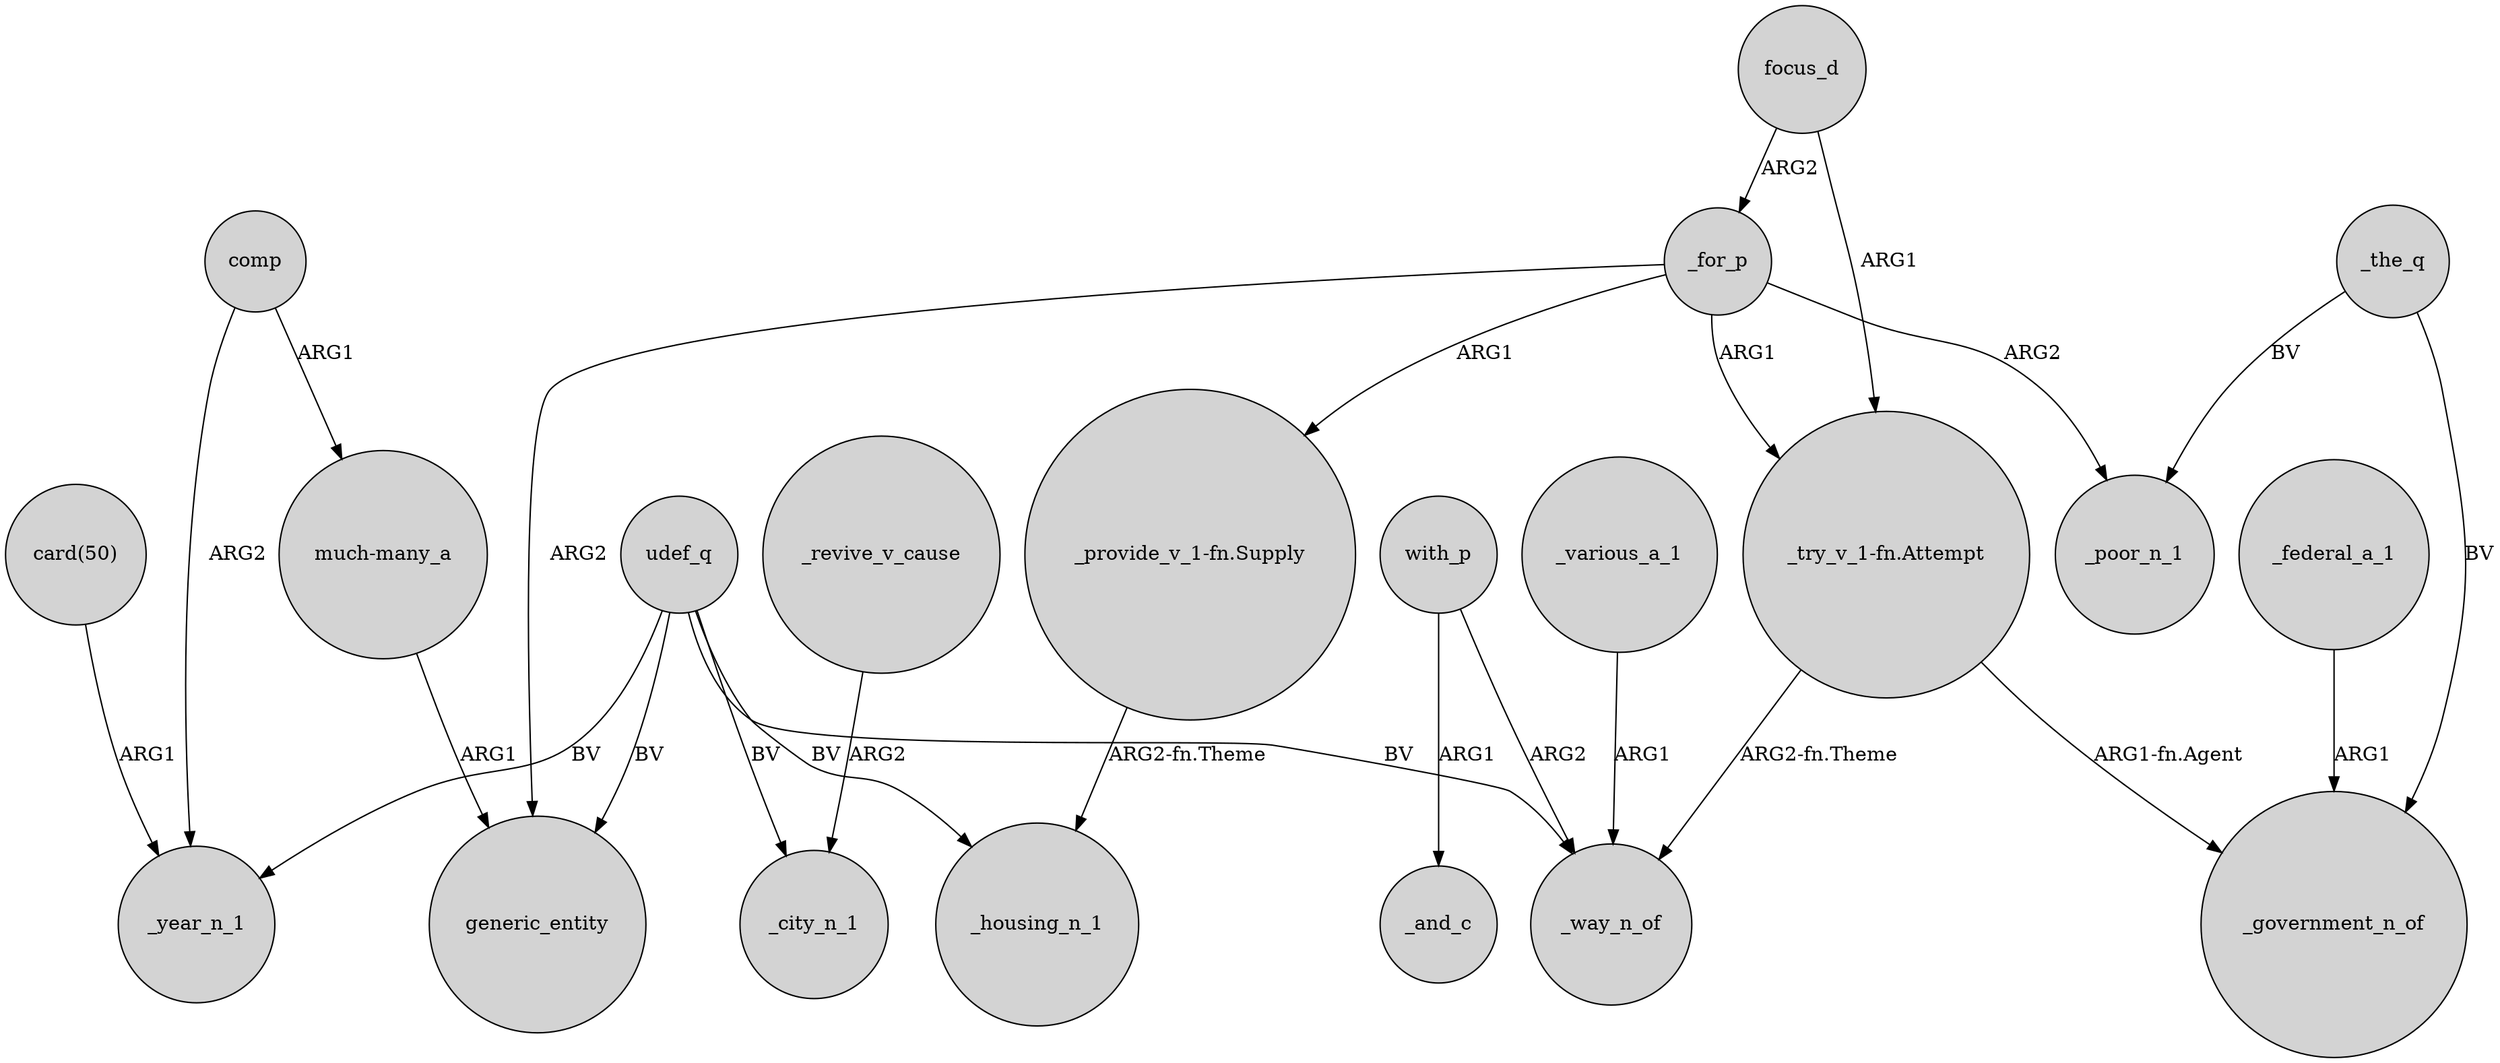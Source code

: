 digraph {
	node [shape=circle style=filled]
	udef_q -> generic_entity [label=BV]
	"_provide_v_1-fn.Supply" -> _housing_n_1 [label="ARG2-fn.Theme"]
	"_try_v_1-fn.Attempt" -> _way_n_of [label="ARG2-fn.Theme"]
	"much-many_a" -> generic_entity [label=ARG1]
	udef_q -> _way_n_of [label=BV]
	udef_q -> _housing_n_1 [label=BV]
	_for_p -> generic_entity [label=ARG2]
	focus_d -> _for_p [label=ARG2]
	_federal_a_1 -> _government_n_of [label=ARG1]
	_the_q -> _poor_n_1 [label=BV]
	udef_q -> _city_n_1 [label=BV]
	with_p -> _way_n_of [label=ARG2]
	"_try_v_1-fn.Attempt" -> _government_n_of [label="ARG1-fn.Agent"]
	_for_p -> _poor_n_1 [label=ARG2]
	comp -> "much-many_a" [label=ARG1]
	_revive_v_cause -> _city_n_1 [label=ARG2]
	_the_q -> _government_n_of [label=BV]
	_for_p -> "_provide_v_1-fn.Supply" [label=ARG1]
	udef_q -> _year_n_1 [label=BV]
	comp -> _year_n_1 [label=ARG2]
	focus_d -> "_try_v_1-fn.Attempt" [label=ARG1]
	_various_a_1 -> _way_n_of [label=ARG1]
	with_p -> _and_c [label=ARG1]
	"card(50)" -> _year_n_1 [label=ARG1]
	_for_p -> "_try_v_1-fn.Attempt" [label=ARG1]
}
